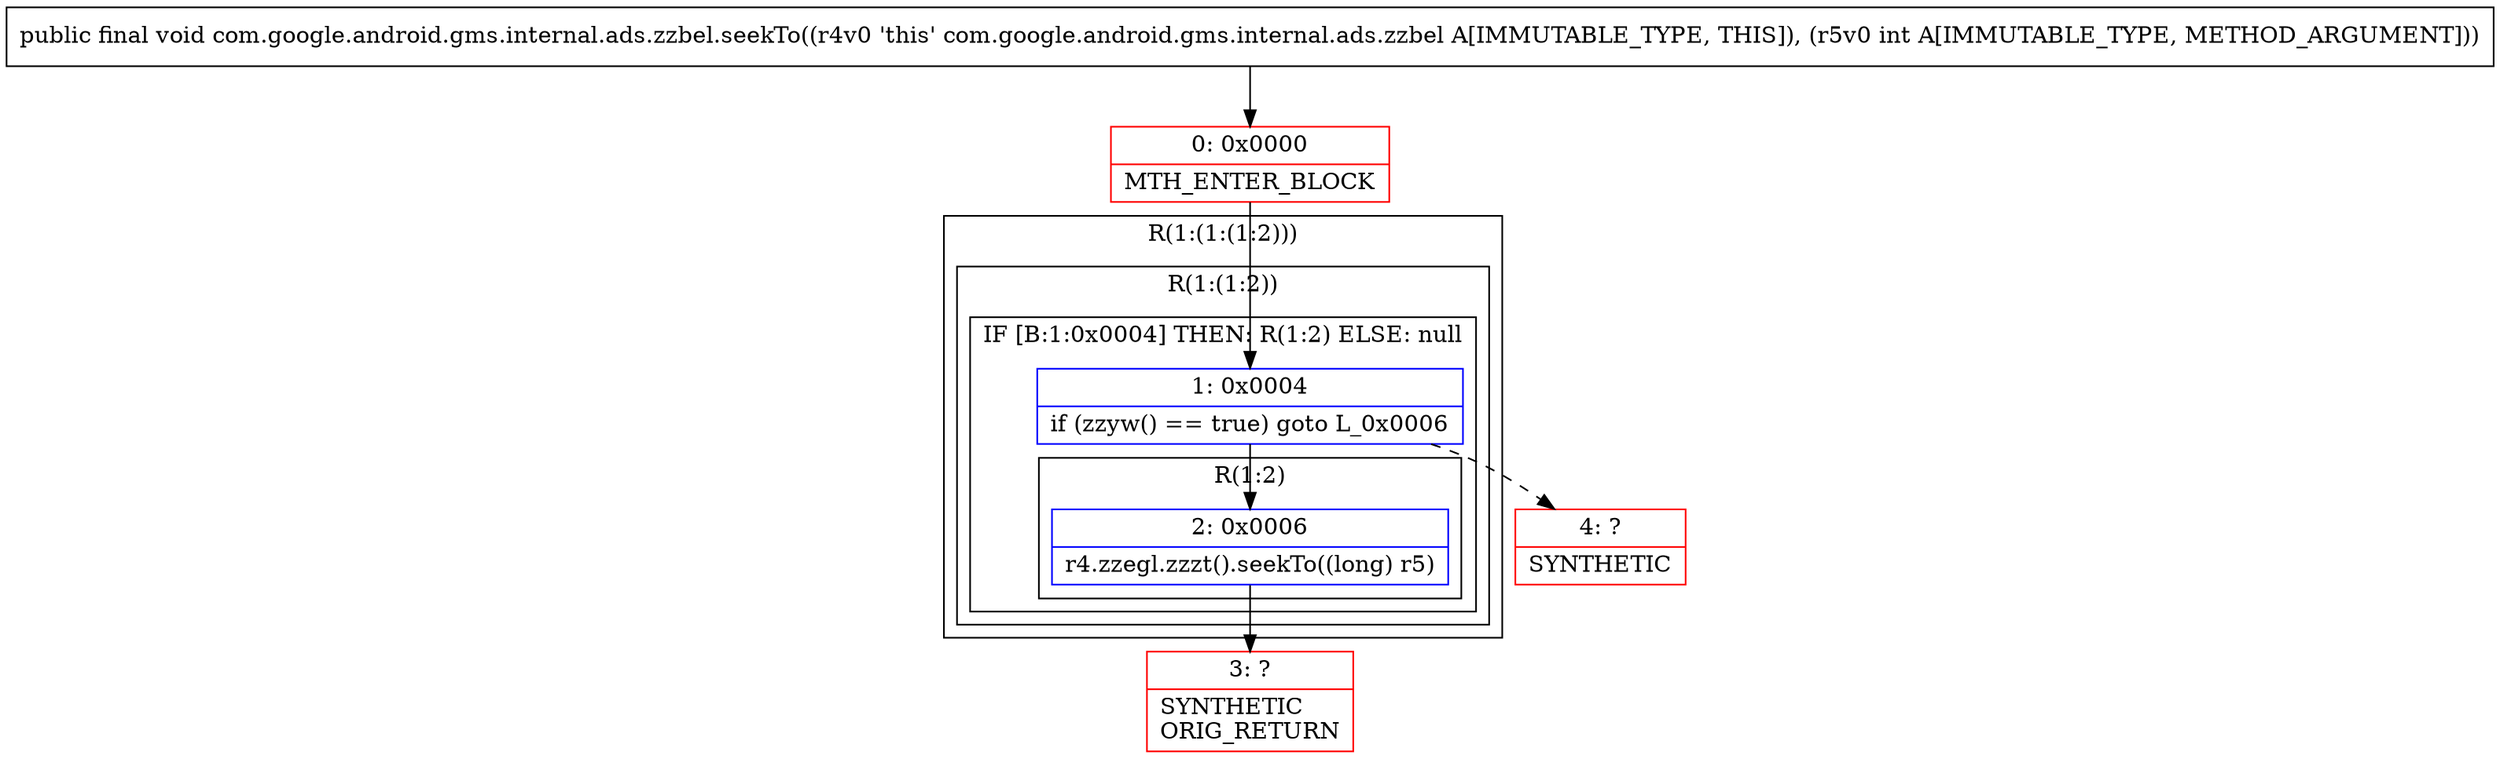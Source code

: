 digraph "CFG forcom.google.android.gms.internal.ads.zzbel.seekTo(I)V" {
subgraph cluster_Region_767347644 {
label = "R(1:(1:(1:2)))";
node [shape=record,color=blue];
subgraph cluster_Region_625149287 {
label = "R(1:(1:2))";
node [shape=record,color=blue];
subgraph cluster_IfRegion_1788073280 {
label = "IF [B:1:0x0004] THEN: R(1:2) ELSE: null";
node [shape=record,color=blue];
Node_1 [shape=record,label="{1\:\ 0x0004|if (zzyw() == true) goto L_0x0006\l}"];
subgraph cluster_Region_542758858 {
label = "R(1:2)";
node [shape=record,color=blue];
Node_2 [shape=record,label="{2\:\ 0x0006|r4.zzegl.zzzt().seekTo((long) r5)\l}"];
}
}
}
}
Node_0 [shape=record,color=red,label="{0\:\ 0x0000|MTH_ENTER_BLOCK\l}"];
Node_3 [shape=record,color=red,label="{3\:\ ?|SYNTHETIC\lORIG_RETURN\l}"];
Node_4 [shape=record,color=red,label="{4\:\ ?|SYNTHETIC\l}"];
MethodNode[shape=record,label="{public final void com.google.android.gms.internal.ads.zzbel.seekTo((r4v0 'this' com.google.android.gms.internal.ads.zzbel A[IMMUTABLE_TYPE, THIS]), (r5v0 int A[IMMUTABLE_TYPE, METHOD_ARGUMENT])) }"];
MethodNode -> Node_0;
Node_1 -> Node_2;
Node_1 -> Node_4[style=dashed];
Node_2 -> Node_3;
Node_0 -> Node_1;
}

